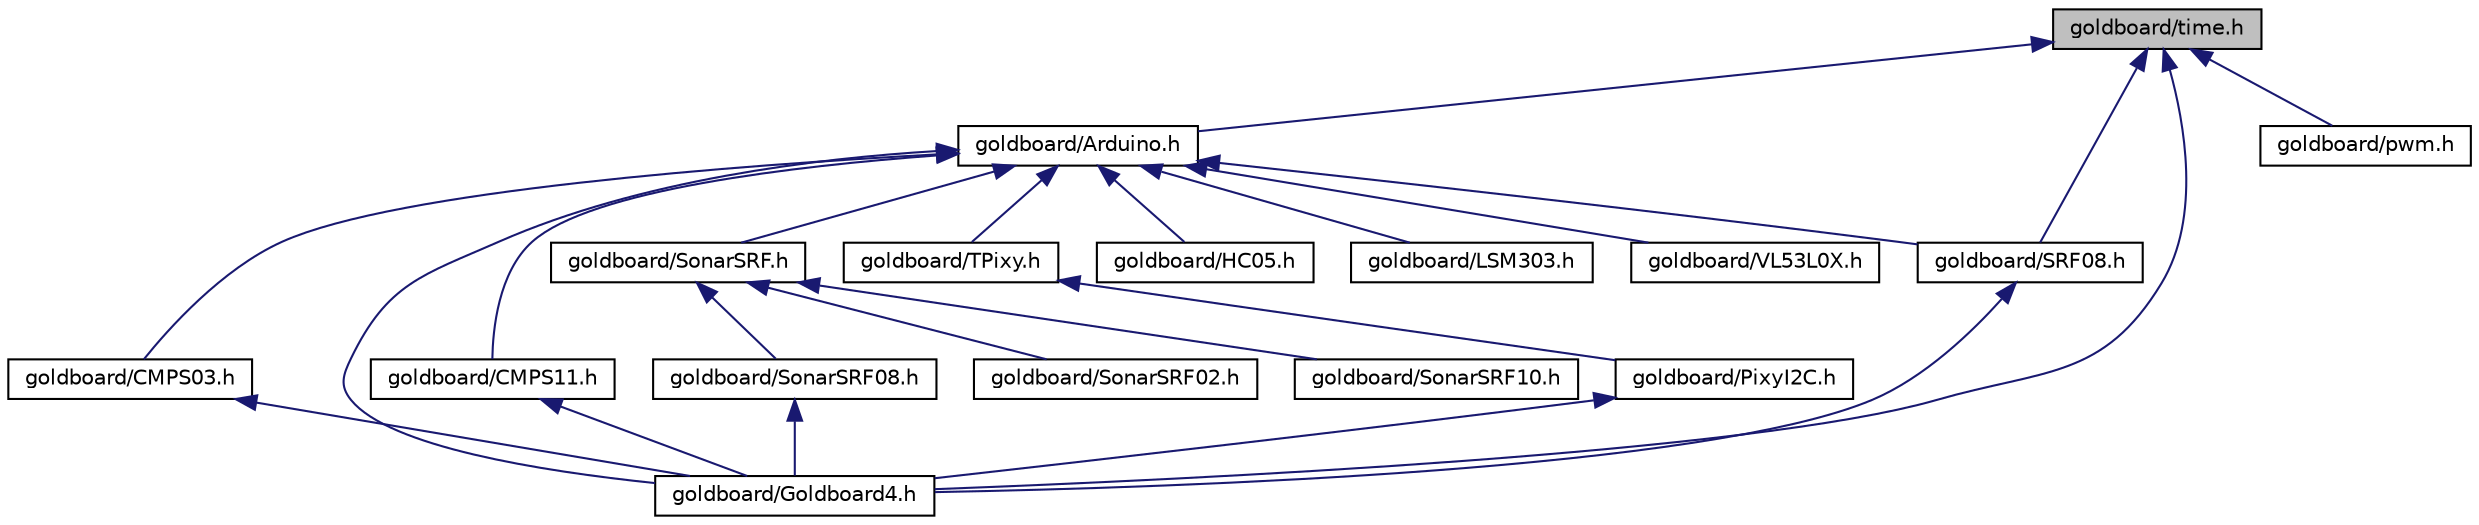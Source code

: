 digraph "goldboard/time.h"
{
  edge [fontname="Helvetica",fontsize="10",labelfontname="Helvetica",labelfontsize="10"];
  node [fontname="Helvetica",fontsize="10",shape=record];
  Node2 [label="goldboard/time.h",height=0.2,width=0.4,color="black", fillcolor="grey75", style="filled", fontcolor="black"];
  Node2 -> Node3 [dir="back",color="midnightblue",fontsize="10",style="solid",fontname="Helvetica"];
  Node3 [label="goldboard/Arduino.h",height=0.2,width=0.4,color="black", fillcolor="white", style="filled",URL="$Arduino_8h.html",tooltip="was golbal.h before but name was changed for better Arduino compatibility. TODO needs some cleanup..."];
  Node3 -> Node4 [dir="back",color="midnightblue",fontsize="10",style="solid",fontname="Helvetica"];
  Node4 [label="goldboard/CMPS03.h",height=0.2,width=0.4,color="black", fillcolor="white", style="filled",URL="$CMPS03_8h.html",tooltip="Treiber für das CMPS03 Kompass Modul. "];
  Node4 -> Node5 [dir="back",color="midnightblue",fontsize="10",style="solid",fontname="Helvetica"];
  Node5 [label="goldboard/Goldboard4.h",height=0.2,width=0.4,color="black", fillcolor="white", style="filled",URL="$Goldboard4_8h.html",tooltip="Driver for Goldboard4 (w. Atmega32). "];
  Node3 -> Node6 [dir="back",color="midnightblue",fontsize="10",style="solid",fontname="Helvetica"];
  Node6 [label="goldboard/CMPS11.h",height=0.2,width=0.4,color="black", fillcolor="white", style="filled",URL="$CMPS11_8h.html",tooltip="Driver for the CMPS11 compass module. "];
  Node6 -> Node5 [dir="back",color="midnightblue",fontsize="10",style="solid",fontname="Helvetica"];
  Node3 -> Node5 [dir="back",color="midnightblue",fontsize="10",style="solid",fontname="Helvetica"];
  Node3 -> Node7 [dir="back",color="midnightblue",fontsize="10",style="solid",fontname="Helvetica"];
  Node7 [label="goldboard/SonarSRF.h",height=0.2,width=0.4,color="black", fillcolor="white", style="filled",URL="$SonarSRF_8h_source.html"];
  Node7 -> Node8 [dir="back",color="midnightblue",fontsize="10",style="solid",fontname="Helvetica"];
  Node8 [label="goldboard/SonarSRF08.h",height=0.2,width=0.4,color="black", fillcolor="white", style="filled",URL="$SonarSRF08_8h.html",tooltip="Driver for the SRF08 US sensor. "];
  Node8 -> Node5 [dir="back",color="midnightblue",fontsize="10",style="solid",fontname="Helvetica"];
  Node7 -> Node9 [dir="back",color="midnightblue",fontsize="10",style="solid",fontname="Helvetica"];
  Node9 [label="goldboard/SonarSRF02.h",height=0.2,width=0.4,color="black", fillcolor="white", style="filled",URL="$SonarSRF02_8h_source.html"];
  Node7 -> Node10 [dir="back",color="midnightblue",fontsize="10",style="solid",fontname="Helvetica"];
  Node10 [label="goldboard/SonarSRF10.h",height=0.2,width=0.4,color="black", fillcolor="white", style="filled",URL="$SonarSRF10_8h_source.html"];
  Node3 -> Node11 [dir="back",color="midnightblue",fontsize="10",style="solid",fontname="Helvetica"];
  Node11 [label="goldboard/TPixy.h",height=0.2,width=0.4,color="black", fillcolor="white", style="filled",URL="$TPixy_8h_source.html"];
  Node11 -> Node12 [dir="back",color="midnightblue",fontsize="10",style="solid",fontname="Helvetica"];
  Node12 [label="goldboard/PixyI2C.h",height=0.2,width=0.4,color="black", fillcolor="white", style="filled",URL="$PixyI2C_8h.html",tooltip="Driver for the PixyI2C module. "];
  Node12 -> Node5 [dir="back",color="midnightblue",fontsize="10",style="solid",fontname="Helvetica"];
  Node3 -> Node13 [dir="back",color="midnightblue",fontsize="10",style="solid",fontname="Helvetica"];
  Node13 [label="goldboard/SRF08.h",height=0.2,width=0.4,color="black", fillcolor="white", style="filled",URL="$SRF08_8h_source.html"];
  Node13 -> Node5 [dir="back",color="midnightblue",fontsize="10",style="solid",fontname="Helvetica"];
  Node3 -> Node14 [dir="back",color="midnightblue",fontsize="10",style="solid",fontname="Helvetica"];
  Node14 [label="goldboard/HC05.h",height=0.2,width=0.4,color="black", fillcolor="white", style="filled",URL="$HC05_8h.html",tooltip="Bluetooth library for the RN42 firmware flashed on an HC05 module. "];
  Node3 -> Node15 [dir="back",color="midnightblue",fontsize="10",style="solid",fontname="Helvetica"];
  Node15 [label="goldboard/LSM303.h",height=0.2,width=0.4,color="black", fillcolor="white", style="filled",URL="$LSM303_8h_source.html"];
  Node3 -> Node16 [dir="back",color="midnightblue",fontsize="10",style="solid",fontname="Helvetica"];
  Node16 [label="goldboard/VL53L0X.h",height=0.2,width=0.4,color="black", fillcolor="white", style="filled",URL="$VL53L0X_8h.html",tooltip="Driver for the VL53L0X laser sensor. "];
  Node2 -> Node5 [dir="back",color="midnightblue",fontsize="10",style="solid",fontname="Helvetica"];
  Node2 -> Node13 [dir="back",color="midnightblue",fontsize="10",style="solid",fontname="Helvetica"];
  Node2 -> Node17 [dir="back",color="midnightblue",fontsize="10",style="solid",fontname="Helvetica"];
  Node17 [label="goldboard/pwm.h",height=0.2,width=0.4,color="black", fillcolor="white", style="filled",URL="$pwm_8h.html",tooltip="Intelligent PWM generation with adaptive interrupt timing. TODO still some minor glitches in the puls..."];
}
